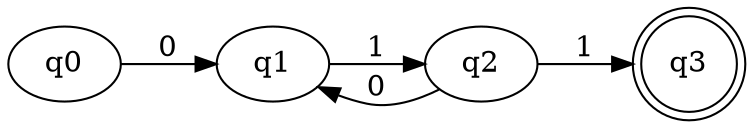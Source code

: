 digraph G {

  rankdir=LR;

  q0 -> q1 [label="0"];
  q1 -> q2 [label="1"];
  q2 -> q1 [label="0"];
  q2 -> q3 [label="1"];

  q3 [shape=doublecircle];

}
